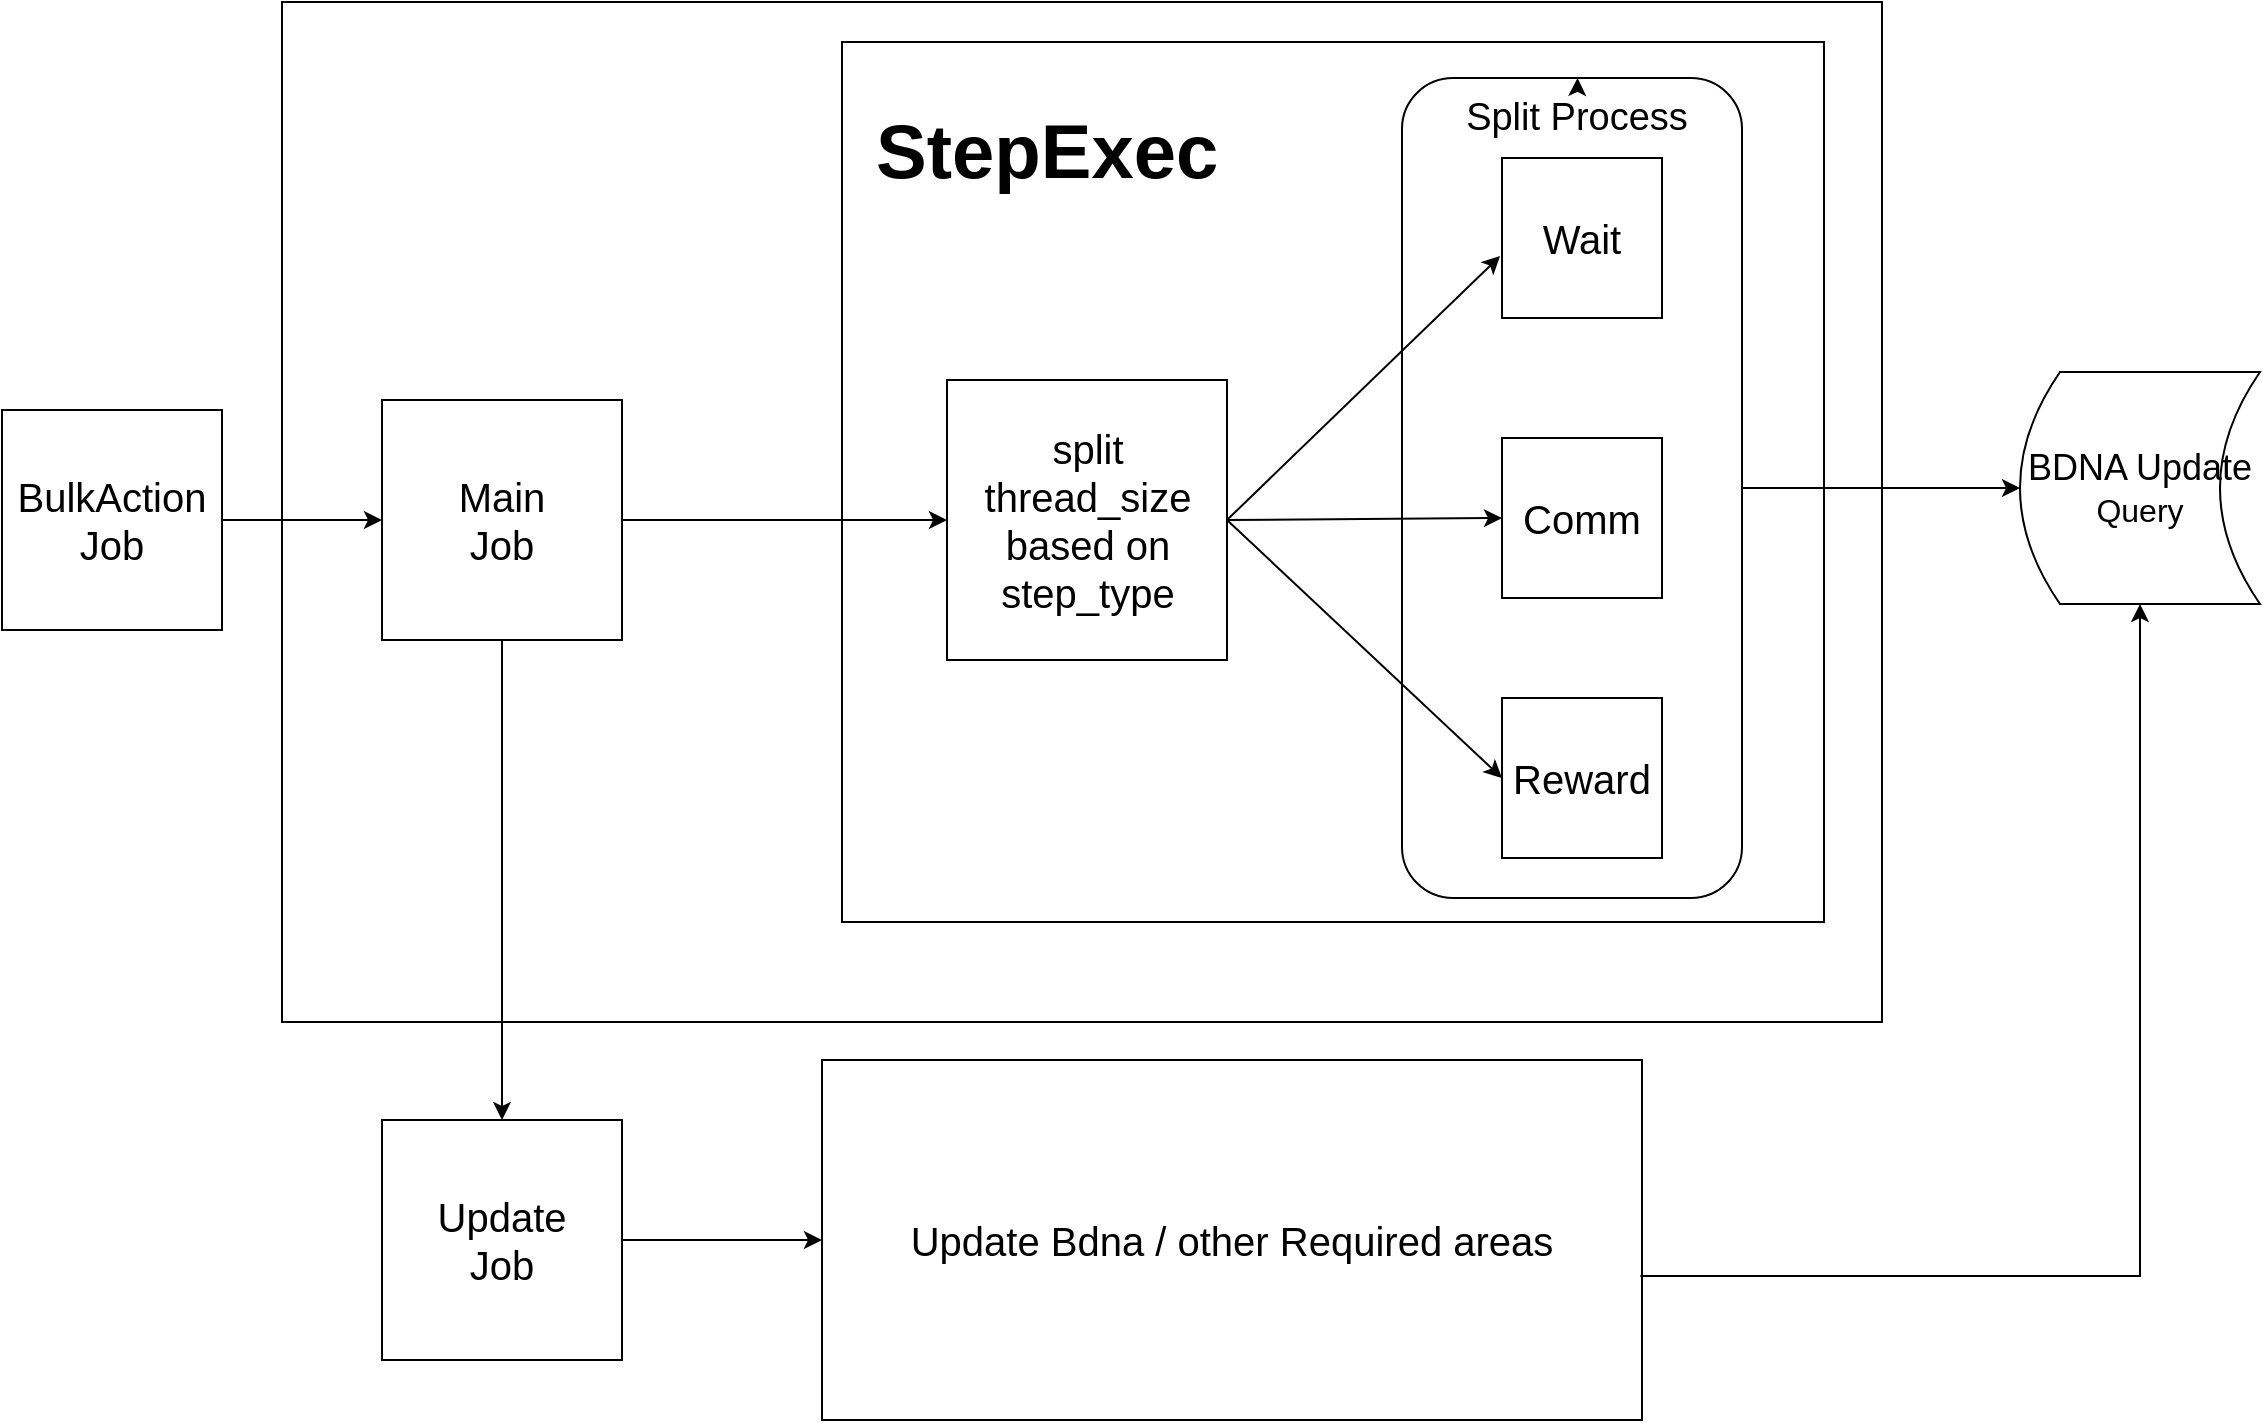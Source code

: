 <mxfile version="24.5.4" type="github">
  <diagram name="Page-1" id="dSjuG9kYuQEU8eFkGPQz">
    <mxGraphModel dx="1705" dy="727" grid="1" gridSize="10" guides="1" tooltips="1" connect="1" arrows="1" fold="1" page="1" pageScale="1" pageWidth="1169" pageHeight="827" math="0" shadow="0">
      <root>
        <mxCell id="0" />
        <mxCell id="1" parent="0" />
        <mxCell id="nsqzxSazTp6Y2iTqBPRA-11" value="v" style="rounded=0;whiteSpace=wrap;html=1;" parent="1" vertex="1">
          <mxGeometry x="180" y="60" width="800" height="510" as="geometry" />
        </mxCell>
        <object label="" StepExec="" id="tpLD_pQavbhY24I1Bd5x-26">
          <mxCell style="rounded=0;whiteSpace=wrap;html=1;align=left;fontSize=20;" parent="1" vertex="1">
            <mxGeometry x="460" y="80" width="491" height="440" as="geometry" />
          </mxCell>
        </object>
        <mxCell id="nsqzxSazTp6Y2iTqBPRA-5" value="" style="rounded=1;whiteSpace=wrap;html=1;direction=south;" parent="1" vertex="1">
          <mxGeometry x="740" y="98" width="170" height="410" as="geometry" />
        </mxCell>
        <mxCell id="tpLD_pQavbhY24I1Bd5x-3" value="" style="edgeStyle=orthogonalEdgeStyle;rounded=0;orthogonalLoop=1;jettySize=auto;html=1;entryX=0;entryY=0.5;entryDx=0;entryDy=0;fontSize=20;" parent="1" source="tpLD_pQavbhY24I1Bd5x-1" target="tpLD_pQavbhY24I1Bd5x-19" edge="1">
          <mxGeometry relative="1" as="geometry">
            <mxPoint x="410" y="329" as="targetPoint" />
          </mxGeometry>
        </mxCell>
        <mxCell id="tpLD_pQavbhY24I1Bd5x-18" value="" style="edgeStyle=orthogonalEdgeStyle;rounded=0;orthogonalLoop=1;jettySize=auto;html=1;fontSize=20;" parent="1" source="tpLD_pQavbhY24I1Bd5x-17" target="tpLD_pQavbhY24I1Bd5x-1" edge="1">
          <mxGeometry relative="1" as="geometry" />
        </mxCell>
        <mxCell id="nsqzxSazTp6Y2iTqBPRA-2" value="" style="edgeStyle=none;rounded=0;orthogonalLoop=1;jettySize=auto;html=1;" parent="1" source="tpLD_pQavbhY24I1Bd5x-1" target="nsqzxSazTp6Y2iTqBPRA-1" edge="1">
          <mxGeometry relative="1" as="geometry" />
        </mxCell>
        <mxCell id="tpLD_pQavbhY24I1Bd5x-1" value="&lt;div&gt;Main&lt;/div&gt;&lt;div&gt;Job&lt;br&gt;&lt;/div&gt;" style="whiteSpace=wrap;html=1;aspect=fixed;fontSize=20;" parent="1" vertex="1">
          <mxGeometry x="230" y="259" width="120" height="120" as="geometry" />
        </mxCell>
        <mxCell id="tpLD_pQavbhY24I1Bd5x-6" value="Wait" style="whiteSpace=wrap;html=1;aspect=fixed;fontSize=20;" parent="1" vertex="1">
          <mxGeometry x="790" y="138" width="80" height="80" as="geometry" />
        </mxCell>
        <mxCell id="tpLD_pQavbhY24I1Bd5x-8" value="Comm" style="whiteSpace=wrap;html=1;aspect=fixed;fontSize=20;" parent="1" vertex="1">
          <mxGeometry x="790" y="278" width="80" height="80" as="geometry" />
        </mxCell>
        <mxCell id="tpLD_pQavbhY24I1Bd5x-9" value="Reward" style="whiteSpace=wrap;html=1;aspect=fixed;fontSize=20;" parent="1" vertex="1">
          <mxGeometry x="790" y="408" width="80" height="80" as="geometry" />
        </mxCell>
        <mxCell id="tpLD_pQavbhY24I1Bd5x-17" value="&lt;div&gt;BulkAction&lt;/div&gt;&lt;div&gt;Job&lt;br&gt;&lt;/div&gt;" style="whiteSpace=wrap;html=1;aspect=fixed;fontSize=20;" parent="1" vertex="1">
          <mxGeometry x="40" y="264" width="110" height="110" as="geometry" />
        </mxCell>
        <mxCell id="tpLD_pQavbhY24I1Bd5x-24" style="edgeStyle=none;rounded=0;orthogonalLoop=1;jettySize=auto;html=1;exitX=1;exitY=0.5;exitDx=0;exitDy=0;entryX=0;entryY=0.5;entryDx=0;entryDy=0;fontSize=20;" parent="1" source="tpLD_pQavbhY24I1Bd5x-19" target="tpLD_pQavbhY24I1Bd5x-8" edge="1">
          <mxGeometry relative="1" as="geometry" />
        </mxCell>
        <mxCell id="tpLD_pQavbhY24I1Bd5x-25" style="edgeStyle=none;rounded=0;orthogonalLoop=1;jettySize=auto;html=1;exitX=1;exitY=0.5;exitDx=0;exitDy=0;entryX=0;entryY=0.5;entryDx=0;entryDy=0;fontSize=20;" parent="1" source="tpLD_pQavbhY24I1Bd5x-19" target="tpLD_pQavbhY24I1Bd5x-9" edge="1">
          <mxGeometry relative="1" as="geometry" />
        </mxCell>
        <mxCell id="tpLD_pQavbhY24I1Bd5x-19" value="split thread_size based on step_type" style="whiteSpace=wrap;html=1;aspect=fixed;fontSize=20;" parent="1" vertex="1">
          <mxGeometry x="512.5" y="249" width="140" height="140" as="geometry" />
        </mxCell>
        <mxCell id="tpLD_pQavbhY24I1Bd5x-23" style="rounded=0;orthogonalLoop=1;jettySize=auto;html=1;exitX=1;exitY=0.5;exitDx=0;exitDy=0;entryX=-0.012;entryY=0.613;entryDx=0;entryDy=0;entryPerimeter=0;fontSize=20;" parent="1" source="tpLD_pQavbhY24I1Bd5x-19" target="tpLD_pQavbhY24I1Bd5x-6" edge="1">
          <mxGeometry relative="1" as="geometry" />
        </mxCell>
        <mxCell id="tpLD_pQavbhY24I1Bd5x-27" value="&lt;div&gt;Update Bdna / other Required areas&lt;br&gt;&lt;/div&gt;" style="rounded=0;whiteSpace=wrap;html=1;fontSize=20;" parent="1" vertex="1">
          <mxGeometry x="450" y="589" width="410" height="180" as="geometry" />
        </mxCell>
        <mxCell id="tpLD_pQavbhY24I1Bd5x-31" value="&lt;h1 style=&quot;line-height: 0%; padding-top: 0px; padding-left: 0px; font-size: 38px;&quot; align=&quot;left&quot;&gt;&lt;font style=&quot;font-size: 38px;&quot; face=&quot;Helvetica&quot;&gt;StepExec&lt;/font&gt;&lt;/h1&gt;&lt;h1 style=&quot;margin-top: 0px;&quot;&gt;&lt;/h1&gt;" style="text;html=1;whiteSpace=wrap;overflow=hidden;rounded=0;fontSize=20;" parent="1" vertex="1">
          <mxGeometry x="475" y="103" width="215" height="55" as="geometry" />
        </mxCell>
        <mxCell id="nsqzxSazTp6Y2iTqBPRA-3" value="" style="edgeStyle=none;rounded=0;orthogonalLoop=1;jettySize=auto;html=1;" parent="1" source="nsqzxSazTp6Y2iTqBPRA-1" target="tpLD_pQavbhY24I1Bd5x-27" edge="1">
          <mxGeometry relative="1" as="geometry" />
        </mxCell>
        <mxCell id="nsqzxSazTp6Y2iTqBPRA-1" value="&lt;div&gt;Update&lt;/div&gt;&lt;div&gt;Job&lt;br&gt;&lt;/div&gt;" style="whiteSpace=wrap;html=1;aspect=fixed;fontSize=20;" parent="1" vertex="1">
          <mxGeometry x="230" y="619" width="120" height="120" as="geometry" />
        </mxCell>
        <mxCell id="nsqzxSazTp6Y2iTqBPRA-7" style="edgeStyle=none;rounded=0;orthogonalLoop=1;jettySize=auto;html=1;" parent="1" source="nsqzxSazTp6Y2iTqBPRA-6" target="nsqzxSazTp6Y2iTqBPRA-5" edge="1">
          <mxGeometry relative="1" as="geometry" />
        </mxCell>
        <mxCell id="nsqzxSazTp6Y2iTqBPRA-6" value="&lt;div style=&quot;font-size: 13px;&quot;&gt;&lt;font style=&quot;font-size: 19px;&quot;&gt;Split Process&lt;/font&gt;&lt;/div&gt;" style="text;html=1;align=center;verticalAlign=middle;whiteSpace=wrap;rounded=0;" parent="1" vertex="1">
          <mxGeometry x="755" y="103" width="145" height="30" as="geometry" />
        </mxCell>
        <mxCell id="e0CU5rLWSYMLvh3a_9tb-4" style="edgeStyle=orthogonalEdgeStyle;rounded=0;orthogonalLoop=1;jettySize=auto;html=1;entryX=0;entryY=0.5;entryDx=0;entryDy=0;" edge="1" parent="1" source="nsqzxSazTp6Y2iTqBPRA-5" target="e0CU5rLWSYMLvh3a_9tb-3">
          <mxGeometry relative="1" as="geometry" />
        </mxCell>
        <mxCell id="e0CU5rLWSYMLvh3a_9tb-3" value="&lt;div&gt;&lt;font style=&quot;font-size: 18px;&quot;&gt;BDNA Update&lt;/font&gt;&lt;/div&gt;&lt;div&gt;&lt;font size=&quot;3&quot;&gt;Query&lt;br&gt;&lt;/font&gt;&lt;/div&gt;" style="shape=dataStorage;whiteSpace=wrap;html=1;fixedSize=1;" vertex="1" parent="1">
          <mxGeometry x="1049" y="245" width="120" height="116" as="geometry" />
        </mxCell>
        <mxCell id="e0CU5rLWSYMLvh3a_9tb-6" style="edgeStyle=orthogonalEdgeStyle;rounded=0;orthogonalLoop=1;jettySize=auto;html=1;exitX=0.998;exitY=0.6;exitDx=0;exitDy=0;entryX=0.5;entryY=1;entryDx=0;entryDy=0;exitPerimeter=0;" edge="1" parent="1" source="tpLD_pQavbhY24I1Bd5x-27" target="e0CU5rLWSYMLvh3a_9tb-3">
          <mxGeometry relative="1" as="geometry" />
        </mxCell>
      </root>
    </mxGraphModel>
  </diagram>
</mxfile>
